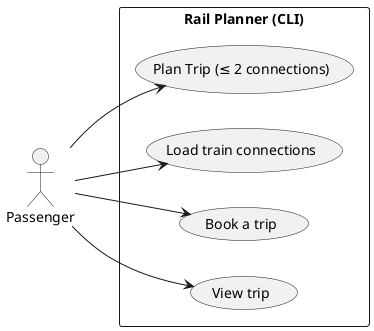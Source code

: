 @startuml use case diagram
left to right direction
actor Passenger as User

rectangle "Rail Planner (CLI)" {
  usecase "Plan Trip (≤ 2 connections)" as UC_Plan
  usecase "Load train connections" as UC_load
  usecase "Book a trip" as UC_book
  usecase "View trip" as UC_view
}


User --> UC_Plan
User --> UC_load
User --> UC_book
User --> UC_view

@enduml

